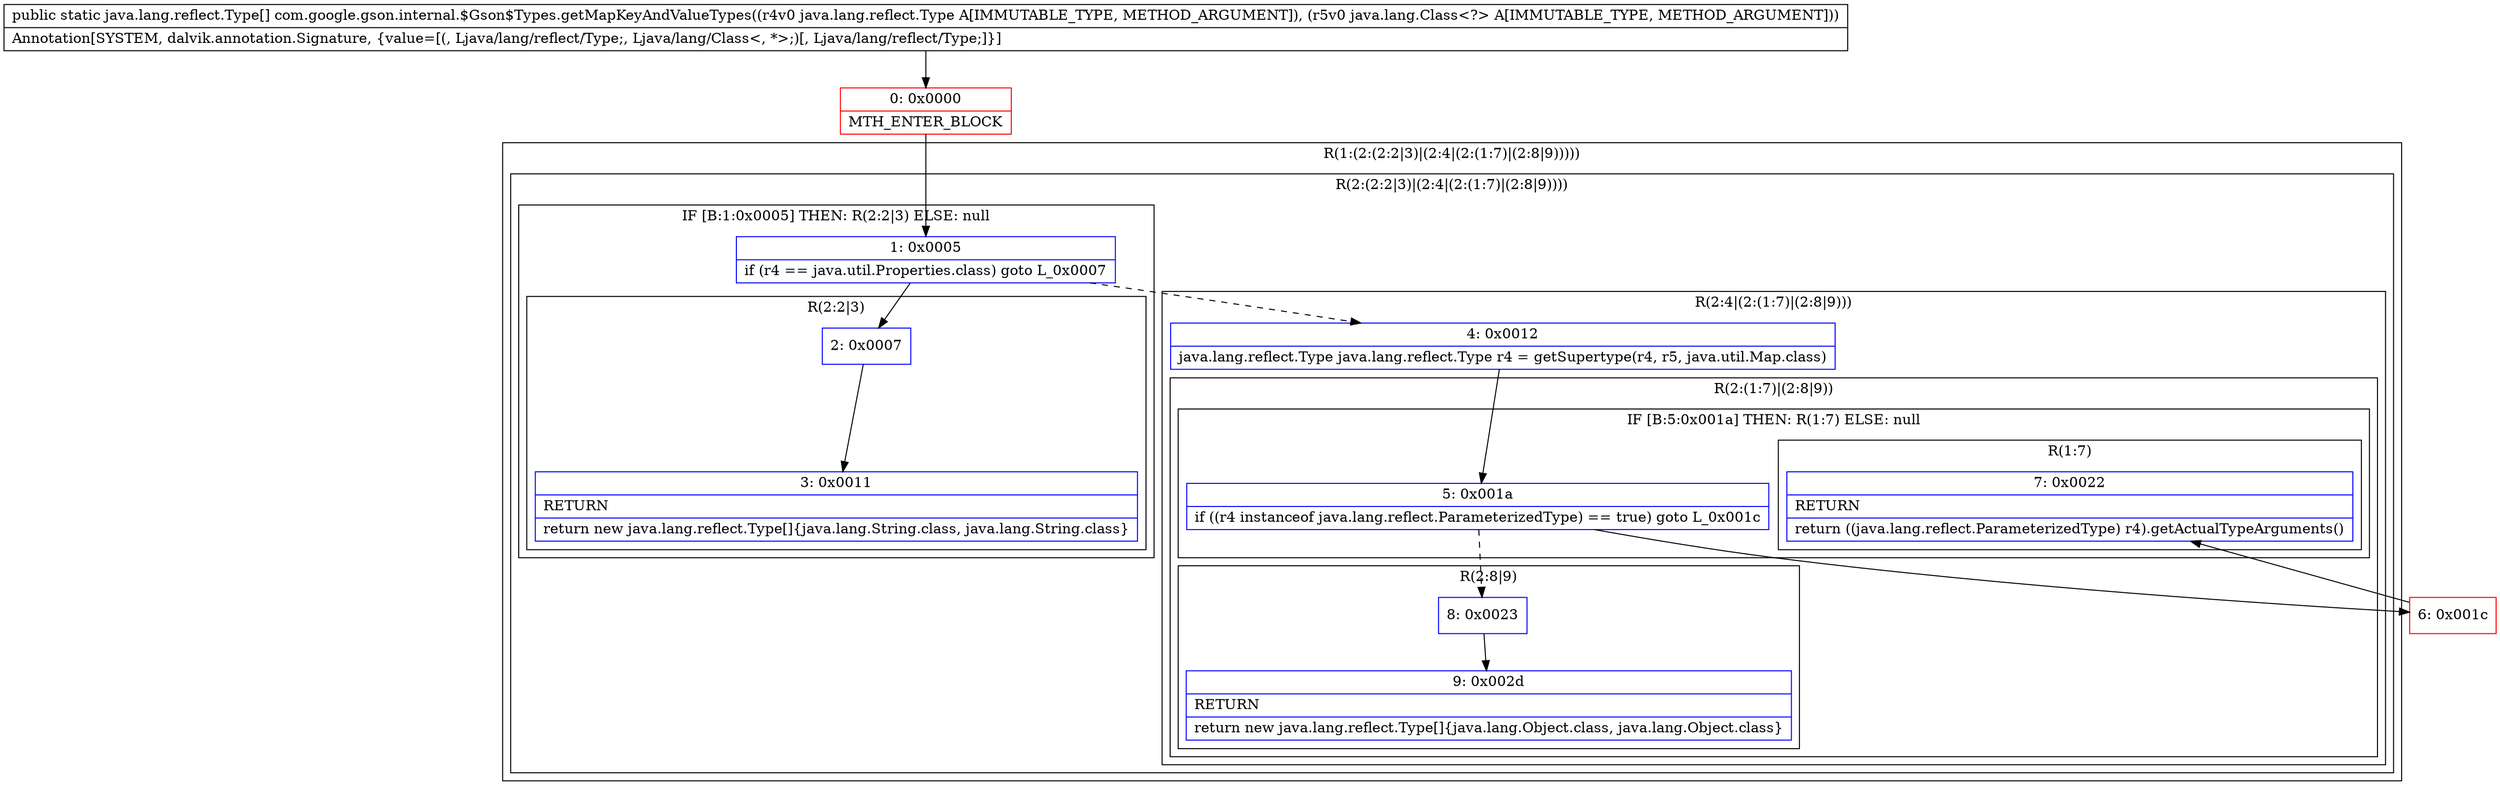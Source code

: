 digraph "CFG forcom.google.gson.internal.$Gson$Types.getMapKeyAndValueTypes(Ljava\/lang\/reflect\/Type;Ljava\/lang\/Class;)[Ljava\/lang\/reflect\/Type;" {
subgraph cluster_Region_1297378791 {
label = "R(1:(2:(2:2|3)|(2:4|(2:(1:7)|(2:8|9)))))";
node [shape=record,color=blue];
subgraph cluster_Region_1654307061 {
label = "R(2:(2:2|3)|(2:4|(2:(1:7)|(2:8|9))))";
node [shape=record,color=blue];
subgraph cluster_IfRegion_214769401 {
label = "IF [B:1:0x0005] THEN: R(2:2|3) ELSE: null";
node [shape=record,color=blue];
Node_1 [shape=record,label="{1\:\ 0x0005|if (r4 == java.util.Properties.class) goto L_0x0007\l}"];
subgraph cluster_Region_656150093 {
label = "R(2:2|3)";
node [shape=record,color=blue];
Node_2 [shape=record,label="{2\:\ 0x0007}"];
Node_3 [shape=record,label="{3\:\ 0x0011|RETURN\l|return new java.lang.reflect.Type[]\{java.lang.String.class, java.lang.String.class\}\l}"];
}
}
subgraph cluster_Region_258589609 {
label = "R(2:4|(2:(1:7)|(2:8|9)))";
node [shape=record,color=blue];
Node_4 [shape=record,label="{4\:\ 0x0012|java.lang.reflect.Type java.lang.reflect.Type r4 = getSupertype(r4, r5, java.util.Map.class)\l}"];
subgraph cluster_Region_1237939228 {
label = "R(2:(1:7)|(2:8|9))";
node [shape=record,color=blue];
subgraph cluster_IfRegion_182440497 {
label = "IF [B:5:0x001a] THEN: R(1:7) ELSE: null";
node [shape=record,color=blue];
Node_5 [shape=record,label="{5\:\ 0x001a|if ((r4 instanceof java.lang.reflect.ParameterizedType) == true) goto L_0x001c\l}"];
subgraph cluster_Region_1827766351 {
label = "R(1:7)";
node [shape=record,color=blue];
Node_7 [shape=record,label="{7\:\ 0x0022|RETURN\l|return ((java.lang.reflect.ParameterizedType) r4).getActualTypeArguments()\l}"];
}
}
subgraph cluster_Region_2124624064 {
label = "R(2:8|9)";
node [shape=record,color=blue];
Node_8 [shape=record,label="{8\:\ 0x0023}"];
Node_9 [shape=record,label="{9\:\ 0x002d|RETURN\l|return new java.lang.reflect.Type[]\{java.lang.Object.class, java.lang.Object.class\}\l}"];
}
}
}
}
}
Node_0 [shape=record,color=red,label="{0\:\ 0x0000|MTH_ENTER_BLOCK\l}"];
Node_6 [shape=record,color=red,label="{6\:\ 0x001c}"];
MethodNode[shape=record,label="{public static java.lang.reflect.Type[] com.google.gson.internal.$Gson$Types.getMapKeyAndValueTypes((r4v0 java.lang.reflect.Type A[IMMUTABLE_TYPE, METHOD_ARGUMENT]), (r5v0 java.lang.Class\<?\> A[IMMUTABLE_TYPE, METHOD_ARGUMENT]))  | Annotation[SYSTEM, dalvik.annotation.Signature, \{value=[(, Ljava\/lang\/reflect\/Type;, Ljava\/lang\/Class\<, *\>;)[, Ljava\/lang\/reflect\/Type;]\}]\l}"];
MethodNode -> Node_0;
Node_1 -> Node_2;
Node_1 -> Node_4[style=dashed];
Node_2 -> Node_3;
Node_4 -> Node_5;
Node_5 -> Node_6;
Node_5 -> Node_8[style=dashed];
Node_8 -> Node_9;
Node_0 -> Node_1;
Node_6 -> Node_7;
}

